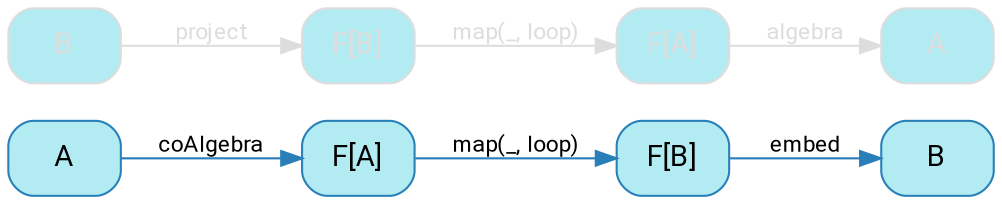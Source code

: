 digraph {
    bgcolor=transparent
    splines=false
    rankdir=LR
    rank=same

    // Default theme: disabled
    node[shape="rectangle" style="rounded,filled" color="#dddddd" fillcolor="#b2ebf2" fontcolor="#dddddd" fontname="Segoe UI,Roboto,Helvetica,Arial,sans-serif"]
    edge [color="#dddddd" fontcolor="#dddddd" fontname="Segoe UI,Roboto,Helvetica,Arial,sans-serif" fontsize=11]

    subgraph B_graph {
        anaA[label=A color="#2980B9" fillcolor="#b2ebf2" fontcolor="#000000"]
        cataB[label=B]
    }

    subgraph FB_graph {
        anaFA[label="F[A]" color="#2980B9" fillcolor="#b2ebf2" fontcolor="#000000"]
        cataFB[label="F[B]"]
    }

    subgraph FA_graph {
        anaFB[label="F[B]" color="#2980B9" fillcolor="#b2ebf2" fontcolor="#000000"]
        cataFA[label="F[A]"]
    }

    subgraph A_graph {
        anaB[label=B color="#2980B9" fillcolor="#b2ebf2" fontcolor="#000000"]
        cataA[label=A]
    }

    cataB  -> cataFB[label=project]
    cataFB -> cataFA[label="map(_, loop)"]
    cataFA -> cataA[label=algebra]

    anaA  -> anaFA[label=coAlgebra color="#2980B9" fontcolor="#000000"]
    anaFA -> anaFB[label="map(_, loop)" color="#2980B9" fontcolor="#000000"]
    anaFB -> anaB[label=embed color="#2980B9" fontcolor="#000000"]

}
